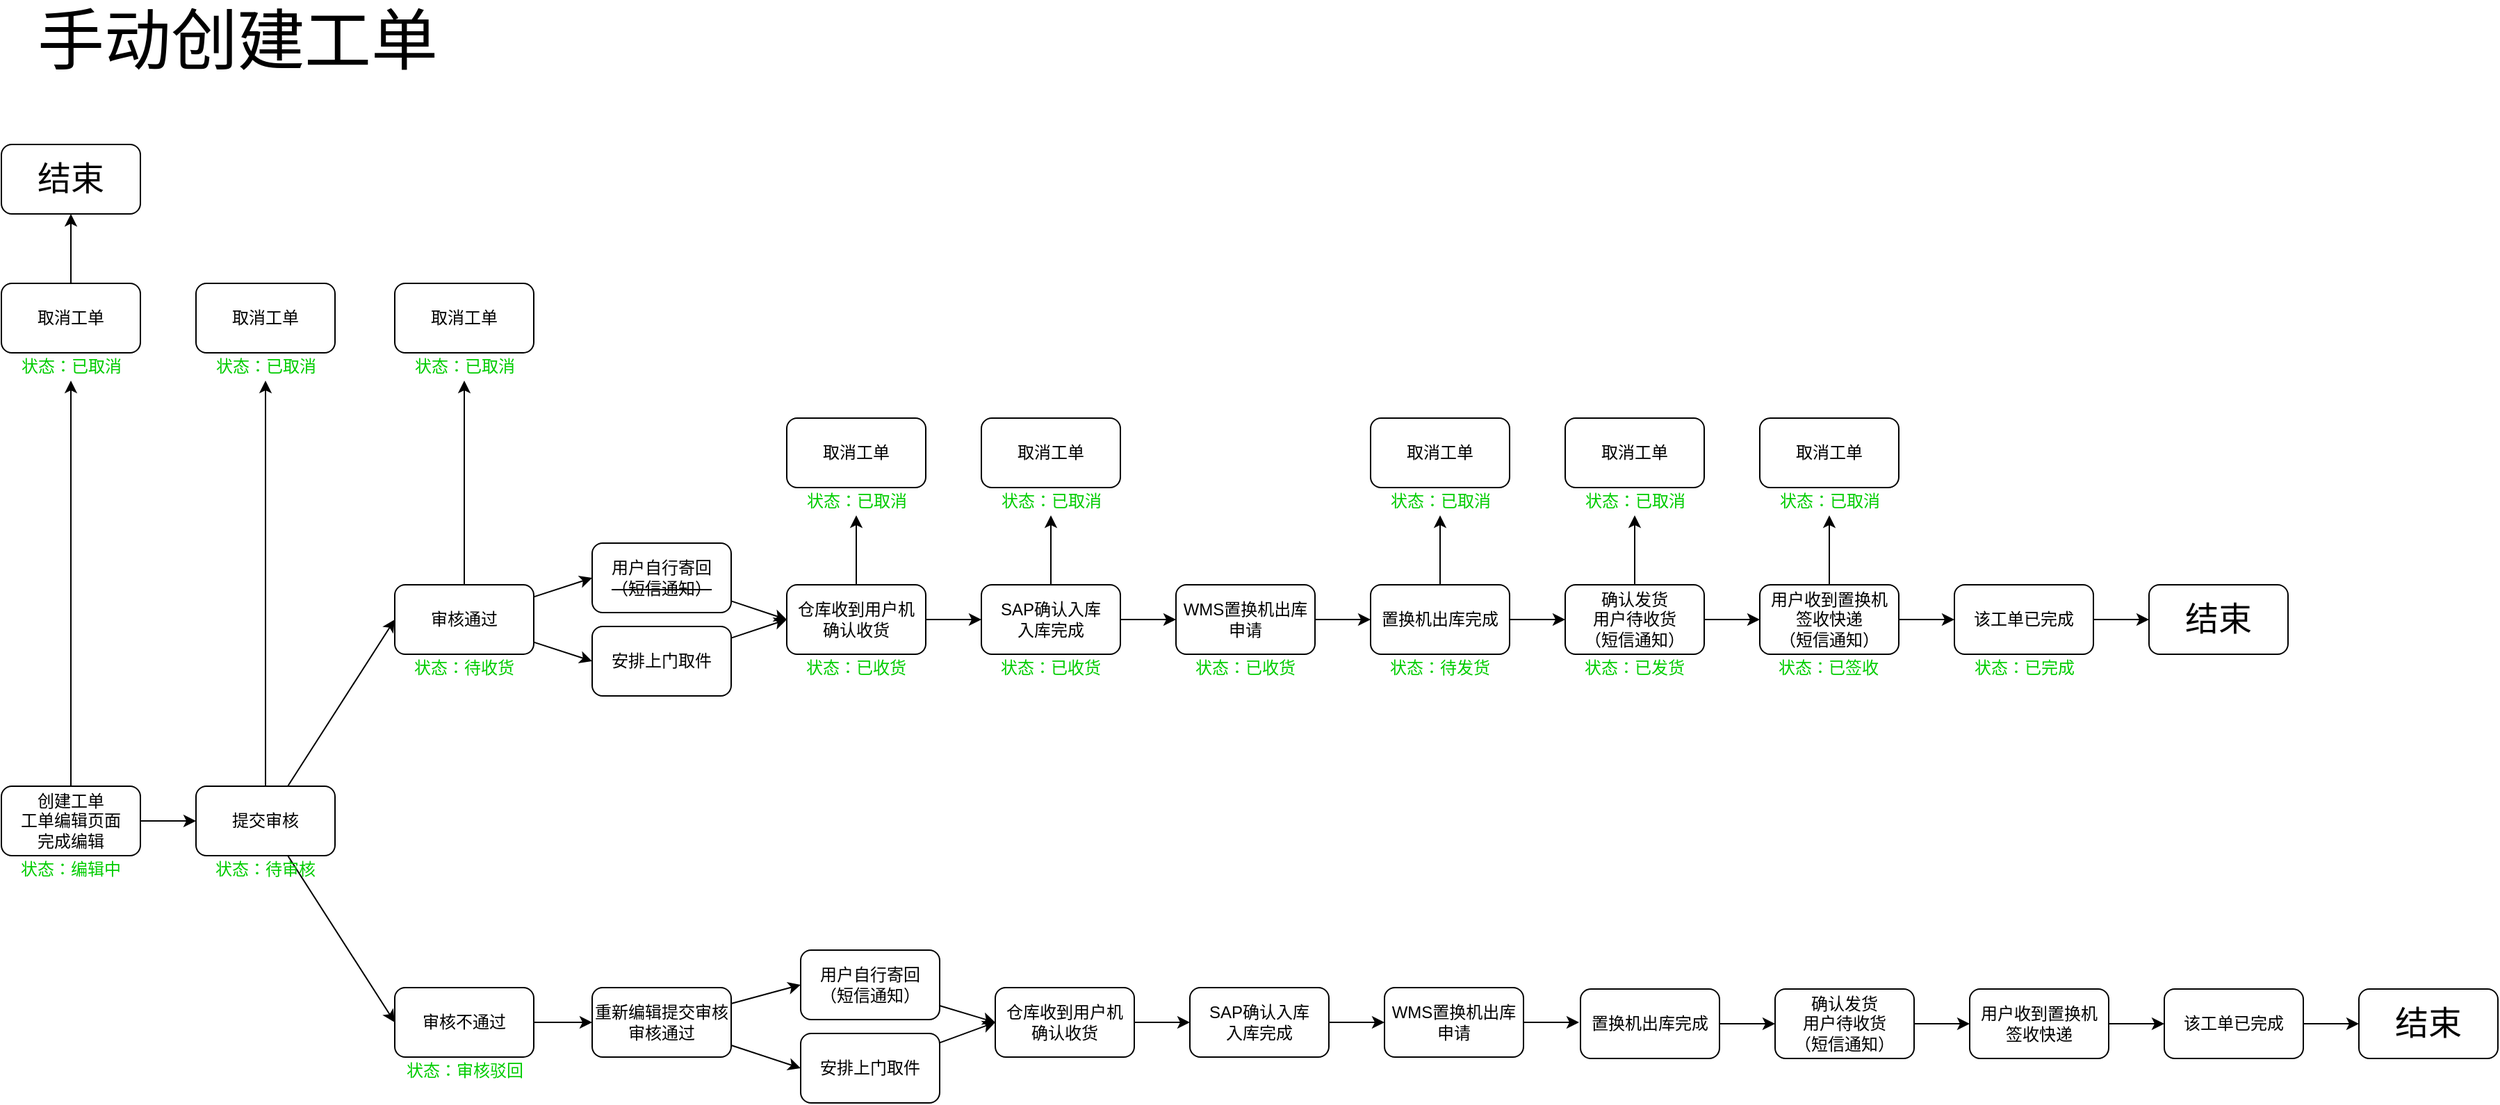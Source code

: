<mxfile version="14.9.0" type="github">
  <diagram name="Page-1" id="8ce9d11a-91a2-4d17-14d8-a56ed91bf033">
    <mxGraphModel dx="1673" dy="1723" grid="1" gridSize="10" guides="1" tooltips="1" connect="1" arrows="1" fold="1" page="1" pageScale="1" pageWidth="1169" pageHeight="827" background="none" math="0" shadow="0">
      <root>
        <mxCell id="0" />
        <mxCell id="1" parent="0" />
        <mxCell id="AwNw5JYC8Uk12WGBqzZV-2" value="&lt;font style=&quot;font-size: 48px&quot;&gt;手动创建工单&lt;/font&gt;" style="text;html=1;strokeColor=none;fillColor=none;align=center;verticalAlign=middle;whiteSpace=wrap;rounded=0;" parent="1" vertex="1">
          <mxGeometry x="70" y="-100" width="320" height="50" as="geometry" />
        </mxCell>
        <mxCell id="AwNw5JYC8Uk12WGBqzZV-77" style="edgeStyle=orthogonalEdgeStyle;rounded=0;orthogonalLoop=1;jettySize=auto;html=1;entryX=0;entryY=0.5;entryDx=0;entryDy=0;" parent="1" source="AwNw5JYC8Uk12WGBqzZV-7" target="AwNw5JYC8Uk12WGBqzZV-25" edge="1">
          <mxGeometry relative="1" as="geometry" />
        </mxCell>
        <mxCell id="qzluck5pf1jZKNph7DdI-55" style="edgeStyle=orthogonalEdgeStyle;rounded=0;orthogonalLoop=1;jettySize=auto;html=1;entryX=0.5;entryY=1;entryDx=0;entryDy=0;" parent="1" source="AwNw5JYC8Uk12WGBqzZV-7" target="qzluck5pf1jZKNph7DdI-54" edge="1">
          <mxGeometry relative="1" as="geometry" />
        </mxCell>
        <mxCell id="AwNw5JYC8Uk12WGBqzZV-7" value="创建工单&lt;br&gt;工单编辑页面&lt;br&gt;完成编辑" style="rounded=1;whiteSpace=wrap;html=1;" parent="1" vertex="1">
          <mxGeometry x="60" y="462" width="100" height="50" as="geometry" />
        </mxCell>
        <mxCell id="AwNw5JYC8Uk12WGBqzZV-78" style="rounded=0;orthogonalLoop=1;jettySize=auto;html=1;entryX=0;entryY=0.5;entryDx=0;entryDy=0;" parent="1" source="AwNw5JYC8Uk12WGBqzZV-25" target="AwNw5JYC8Uk12WGBqzZV-26" edge="1">
          <mxGeometry relative="1" as="geometry" />
        </mxCell>
        <mxCell id="AwNw5JYC8Uk12WGBqzZV-79" style="edgeStyle=none;rounded=0;orthogonalLoop=1;jettySize=auto;html=1;entryX=0;entryY=0.5;entryDx=0;entryDy=0;" parent="1" source="AwNw5JYC8Uk12WGBqzZV-25" target="AwNw5JYC8Uk12WGBqzZV-41" edge="1">
          <mxGeometry relative="1" as="geometry" />
        </mxCell>
        <mxCell id="qzluck5pf1jZKNph7DdI-61" style="edgeStyle=orthogonalEdgeStyle;rounded=0;orthogonalLoop=1;jettySize=auto;html=1;entryX=0.5;entryY=1;entryDx=0;entryDy=0;" parent="1" source="AwNw5JYC8Uk12WGBqzZV-25" target="qzluck5pf1jZKNph7DdI-60" edge="1">
          <mxGeometry relative="1" as="geometry" />
        </mxCell>
        <mxCell id="AwNw5JYC8Uk12WGBqzZV-25" value="提交审核" style="rounded=1;whiteSpace=wrap;html=1;" parent="1" vertex="1">
          <mxGeometry x="200" y="462" width="100" height="50" as="geometry" />
        </mxCell>
        <mxCell id="qzluck5pf1jZKNph7DdI-65" style="edgeStyle=orthogonalEdgeStyle;rounded=0;orthogonalLoop=1;jettySize=auto;html=1;entryX=0.5;entryY=1;entryDx=0;entryDy=0;" parent="1" source="AwNw5JYC8Uk12WGBqzZV-26" target="qzluck5pf1jZKNph7DdI-64" edge="1">
          <mxGeometry relative="1" as="geometry" />
        </mxCell>
        <mxCell id="iUGf3dsUvjw6NNk_qqSn-2" style="edgeStyle=none;rounded=0;orthogonalLoop=1;jettySize=auto;html=1;entryX=0;entryY=0.5;entryDx=0;entryDy=0;" edge="1" parent="1" source="AwNw5JYC8Uk12WGBqzZV-26" target="AwNw5JYC8Uk12WGBqzZV-30">
          <mxGeometry relative="1" as="geometry" />
        </mxCell>
        <mxCell id="iUGf3dsUvjw6NNk_qqSn-3" style="edgeStyle=none;rounded=0;orthogonalLoop=1;jettySize=auto;html=1;entryX=0;entryY=0.5;entryDx=0;entryDy=0;" edge="1" parent="1" source="AwNw5JYC8Uk12WGBqzZV-26" target="AwNw5JYC8Uk12WGBqzZV-31">
          <mxGeometry relative="1" as="geometry" />
        </mxCell>
        <mxCell id="AwNw5JYC8Uk12WGBqzZV-26" value="审核通过" style="rounded=1;whiteSpace=wrap;html=1;" parent="1" vertex="1">
          <mxGeometry x="343" y="317" width="100" height="50" as="geometry" />
        </mxCell>
        <mxCell id="AwNw5JYC8Uk12WGBqzZV-87" style="edgeStyle=none;rounded=0;orthogonalLoop=1;jettySize=auto;html=1;entryX=0;entryY=0.5;entryDx=0;entryDy=0;" parent="1" source="AwNw5JYC8Uk12WGBqzZV-32" target="AwNw5JYC8Uk12WGBqzZV-34" edge="1">
          <mxGeometry relative="1" as="geometry" />
        </mxCell>
        <mxCell id="qzluck5pf1jZKNph7DdI-84" style="edgeStyle=orthogonalEdgeStyle;rounded=0;orthogonalLoop=1;jettySize=auto;html=1;entryX=0.5;entryY=1;entryDx=0;entryDy=0;" parent="1" source="AwNw5JYC8Uk12WGBqzZV-32" target="qzluck5pf1jZKNph7DdI-68" edge="1">
          <mxGeometry relative="1" as="geometry" />
        </mxCell>
        <mxCell id="AwNw5JYC8Uk12WGBqzZV-32" value="仓库收到用户机&lt;br&gt;确认收货" style="rounded=1;whiteSpace=wrap;html=1;" parent="1" vertex="1">
          <mxGeometry x="625" y="317" width="100" height="50" as="geometry" />
        </mxCell>
        <mxCell id="AwNw5JYC8Uk12WGBqzZV-33" value="" style="group" parent="1" vertex="1" connectable="0">
          <mxGeometry x="485" y="287" width="100" height="110" as="geometry" />
        </mxCell>
        <mxCell id="AwNw5JYC8Uk12WGBqzZV-30" value="用户自行寄回&lt;br&gt;&lt;strike&gt;（短信通知）&lt;/strike&gt;" style="rounded=1;whiteSpace=wrap;html=1;" parent="AwNw5JYC8Uk12WGBqzZV-33" vertex="1">
          <mxGeometry width="100" height="50" as="geometry" />
        </mxCell>
        <mxCell id="AwNw5JYC8Uk12WGBqzZV-31" value="安排上门取件" style="rounded=1;whiteSpace=wrap;html=1;" parent="AwNw5JYC8Uk12WGBqzZV-33" vertex="1">
          <mxGeometry y="60" width="100" height="50" as="geometry" />
        </mxCell>
        <mxCell id="AwNw5JYC8Uk12WGBqzZV-88" style="edgeStyle=none;rounded=0;orthogonalLoop=1;jettySize=auto;html=1;entryX=0;entryY=0.5;entryDx=0;entryDy=0;" parent="1" source="AwNw5JYC8Uk12WGBqzZV-34" target="AwNw5JYC8Uk12WGBqzZV-35" edge="1">
          <mxGeometry relative="1" as="geometry" />
        </mxCell>
        <mxCell id="qzluck5pf1jZKNph7DdI-85" style="edgeStyle=orthogonalEdgeStyle;rounded=0;orthogonalLoop=1;jettySize=auto;html=1;entryX=0.5;entryY=1;entryDx=0;entryDy=0;" parent="1" source="AwNw5JYC8Uk12WGBqzZV-34" target="qzluck5pf1jZKNph7DdI-71" edge="1">
          <mxGeometry relative="1" as="geometry" />
        </mxCell>
        <mxCell id="AwNw5JYC8Uk12WGBqzZV-34" value="SAP确认入库&lt;br&gt;入库完成" style="rounded=1;whiteSpace=wrap;html=1;" parent="1" vertex="1">
          <mxGeometry x="765" y="317" width="100" height="50" as="geometry" />
        </mxCell>
        <mxCell id="AwNw5JYC8Uk12WGBqzZV-89" style="edgeStyle=none;rounded=0;orthogonalLoop=1;jettySize=auto;html=1;entryX=0;entryY=0.5;entryDx=0;entryDy=0;" parent="1" source="AwNw5JYC8Uk12WGBqzZV-35" edge="1">
          <mxGeometry relative="1" as="geometry">
            <mxPoint x="1045" y="342" as="targetPoint" />
          </mxGeometry>
        </mxCell>
        <mxCell id="AwNw5JYC8Uk12WGBqzZV-35" value="WMS置换机出库申请" style="rounded=1;whiteSpace=wrap;html=1;" parent="1" vertex="1">
          <mxGeometry x="905" y="317" width="100" height="50" as="geometry" />
        </mxCell>
        <mxCell id="AwNw5JYC8Uk12WGBqzZV-91" style="edgeStyle=none;rounded=0;orthogonalLoop=1;jettySize=auto;html=1;entryX=0;entryY=0.5;entryDx=0;entryDy=0;" parent="1" source="AwNw5JYC8Uk12WGBqzZV-38" target="AwNw5JYC8Uk12WGBqzZV-39" edge="1">
          <mxGeometry relative="1" as="geometry" />
        </mxCell>
        <mxCell id="qzluck5pf1jZKNph7DdI-88" style="edgeStyle=orthogonalEdgeStyle;rounded=0;orthogonalLoop=1;jettySize=auto;html=1;entryX=0.5;entryY=1;entryDx=0;entryDy=0;" parent="1" source="AwNw5JYC8Uk12WGBqzZV-38" target="qzluck5pf1jZKNph7DdI-80" edge="1">
          <mxGeometry relative="1" as="geometry" />
        </mxCell>
        <mxCell id="AwNw5JYC8Uk12WGBqzZV-38" value="用户收到置换机&lt;br&gt;签收快递&lt;br&gt;（短信通知）" style="rounded=1;whiteSpace=wrap;html=1;" parent="1" vertex="1">
          <mxGeometry x="1325" y="317" width="100" height="50" as="geometry" />
        </mxCell>
        <mxCell id="AwNw5JYC8Uk12WGBqzZV-92" style="edgeStyle=none;rounded=0;orthogonalLoop=1;jettySize=auto;html=1;entryX=0;entryY=0.5;entryDx=0;entryDy=0;" parent="1" source="AwNw5JYC8Uk12WGBqzZV-39" target="AwNw5JYC8Uk12WGBqzZV-66" edge="1">
          <mxGeometry relative="1" as="geometry" />
        </mxCell>
        <mxCell id="AwNw5JYC8Uk12WGBqzZV-39" value="该工单已完成" style="rounded=1;whiteSpace=wrap;html=1;" parent="1" vertex="1">
          <mxGeometry x="1465" y="317" width="100" height="50" as="geometry" />
        </mxCell>
        <mxCell id="AwNw5JYC8Uk12WGBqzZV-108" style="edgeStyle=none;rounded=0;orthogonalLoop=1;jettySize=auto;html=1;entryX=0;entryY=0.5;entryDx=0;entryDy=0;" parent="1" source="AwNw5JYC8Uk12WGBqzZV-41" target="AwNw5JYC8Uk12WGBqzZV-42" edge="1">
          <mxGeometry relative="1" as="geometry" />
        </mxCell>
        <mxCell id="AwNw5JYC8Uk12WGBqzZV-41" value="审核不通过" style="rounded=1;whiteSpace=wrap;html=1;" parent="1" vertex="1">
          <mxGeometry x="343" y="607" width="100" height="50" as="geometry" />
        </mxCell>
        <mxCell id="AwNw5JYC8Uk12WGBqzZV-42" value="重新编辑提交审核&lt;br&gt;审核通过" style="rounded=1;whiteSpace=wrap;html=1;" parent="1" vertex="1">
          <mxGeometry x="485" y="607" width="100" height="50" as="geometry" />
        </mxCell>
        <mxCell id="AwNw5JYC8Uk12WGBqzZV-111" style="edgeStyle=none;rounded=0;orthogonalLoop=1;jettySize=auto;html=1;entryX=0;entryY=0.5;entryDx=0;entryDy=0;" parent="1" target="AwNw5JYC8Uk12WGBqzZV-47" edge="1">
          <mxGeometry relative="1" as="geometry">
            <mxPoint x="585.0" y="618.5" as="sourcePoint" />
          </mxGeometry>
        </mxCell>
        <mxCell id="AwNw5JYC8Uk12WGBqzZV-112" style="edgeStyle=none;rounded=0;orthogonalLoop=1;jettySize=auto;html=1;entryX=0;entryY=0.5;entryDx=0;entryDy=0;" parent="1" target="AwNw5JYC8Uk12WGBqzZV-48" edge="1">
          <mxGeometry relative="1" as="geometry">
            <mxPoint x="585.0" y="648.5" as="sourcePoint" />
          </mxGeometry>
        </mxCell>
        <mxCell id="AwNw5JYC8Uk12WGBqzZV-115" style="edgeStyle=none;rounded=0;orthogonalLoop=1;jettySize=auto;html=1;entryX=0;entryY=0.5;entryDx=0;entryDy=0;" parent="1" source="AwNw5JYC8Uk12WGBqzZV-45" target="AwNw5JYC8Uk12WGBqzZV-49" edge="1">
          <mxGeometry relative="1" as="geometry" />
        </mxCell>
        <mxCell id="AwNw5JYC8Uk12WGBqzZV-45" value="仓库收到用户机&lt;br&gt;确认收货" style="rounded=1;whiteSpace=wrap;html=1;" parent="1" vertex="1">
          <mxGeometry x="775" y="607" width="100" height="50" as="geometry" />
        </mxCell>
        <mxCell id="AwNw5JYC8Uk12WGBqzZV-46" value="" style="group" parent="1" vertex="1" connectable="0">
          <mxGeometry x="635" y="580" width="100" height="110" as="geometry" />
        </mxCell>
        <mxCell id="AwNw5JYC8Uk12WGBqzZV-47" value="用户自行寄回&lt;br&gt;（短信通知）" style="rounded=1;whiteSpace=wrap;html=1;" parent="AwNw5JYC8Uk12WGBqzZV-46" vertex="1">
          <mxGeometry width="100" height="50" as="geometry" />
        </mxCell>
        <mxCell id="AwNw5JYC8Uk12WGBqzZV-48" value="安排上门取件" style="rounded=1;whiteSpace=wrap;html=1;" parent="AwNw5JYC8Uk12WGBqzZV-46" vertex="1">
          <mxGeometry y="60" width="100" height="50" as="geometry" />
        </mxCell>
        <mxCell id="AwNw5JYC8Uk12WGBqzZV-116" style="edgeStyle=none;rounded=0;orthogonalLoop=1;jettySize=auto;html=1;" parent="1" source="AwNw5JYC8Uk12WGBqzZV-49" target="AwNw5JYC8Uk12WGBqzZV-50" edge="1">
          <mxGeometry relative="1" as="geometry" />
        </mxCell>
        <mxCell id="AwNw5JYC8Uk12WGBqzZV-49" value="SAP确认入库&lt;br&gt;入库完成" style="rounded=1;whiteSpace=wrap;html=1;" parent="1" vertex="1">
          <mxGeometry x="915" y="607" width="100" height="50" as="geometry" />
        </mxCell>
        <mxCell id="AwNw5JYC8Uk12WGBqzZV-117" style="edgeStyle=none;rounded=0;orthogonalLoop=1;jettySize=auto;html=1;entryX=0;entryY=0.5;entryDx=0;entryDy=0;" parent="1" edge="1">
          <mxGeometry relative="1" as="geometry">
            <mxPoint x="1155" y="632" as="sourcePoint" />
            <mxPoint x="1195" y="632" as="targetPoint" />
          </mxGeometry>
        </mxCell>
        <mxCell id="AwNw5JYC8Uk12WGBqzZV-50" value="WMS置换机出库申请" style="rounded=1;whiteSpace=wrap;html=1;" parent="1" vertex="1">
          <mxGeometry x="1055" y="607" width="100" height="50" as="geometry" />
        </mxCell>
        <mxCell id="AwNw5JYC8Uk12WGBqzZV-66" value="&lt;font style=&quot;font-size: 24px&quot;&gt;结束&lt;/font&gt;" style="rounded=1;whiteSpace=wrap;html=1;" parent="1" vertex="1">
          <mxGeometry x="1605" y="317" width="100" height="50" as="geometry" />
        </mxCell>
        <mxCell id="AwNw5JYC8Uk12WGBqzZV-85" style="edgeStyle=none;rounded=0;orthogonalLoop=1;jettySize=auto;html=1;entryX=0;entryY=0.5;entryDx=0;entryDy=0;" parent="1" source="AwNw5JYC8Uk12WGBqzZV-30" target="AwNw5JYC8Uk12WGBqzZV-32" edge="1">
          <mxGeometry relative="1" as="geometry" />
        </mxCell>
        <mxCell id="AwNw5JYC8Uk12WGBqzZV-86" style="edgeStyle=none;rounded=0;orthogonalLoop=1;jettySize=auto;html=1;entryX=0;entryY=0.5;entryDx=0;entryDy=0;" parent="1" source="AwNw5JYC8Uk12WGBqzZV-31" target="AwNw5JYC8Uk12WGBqzZV-32" edge="1">
          <mxGeometry relative="1" as="geometry" />
        </mxCell>
        <mxCell id="AwNw5JYC8Uk12WGBqzZV-113" style="edgeStyle=none;rounded=0;orthogonalLoop=1;jettySize=auto;html=1;entryX=0;entryY=0.5;entryDx=0;entryDy=0;" parent="1" source="AwNw5JYC8Uk12WGBqzZV-47" target="AwNw5JYC8Uk12WGBqzZV-45" edge="1">
          <mxGeometry relative="1" as="geometry" />
        </mxCell>
        <mxCell id="AwNw5JYC8Uk12WGBqzZV-114" style="edgeStyle=none;rounded=0;orthogonalLoop=1;jettySize=auto;html=1;entryX=0;entryY=0.5;entryDx=0;entryDy=0;" parent="1" source="AwNw5JYC8Uk12WGBqzZV-48" target="AwNw5JYC8Uk12WGBqzZV-45" edge="1">
          <mxGeometry relative="1" as="geometry">
            <mxPoint x="780" y="680" as="targetPoint" />
          </mxGeometry>
        </mxCell>
        <mxCell id="qzluck5pf1jZKNph7DdI-14" style="edgeStyle=orthogonalEdgeStyle;rounded=0;orthogonalLoop=1;jettySize=auto;html=1;entryX=0;entryY=0.5;entryDx=0;entryDy=0;" parent="1" source="qzluck5pf1jZKNph7DdI-11" target="qzluck5pf1jZKNph7DdI-13" edge="1">
          <mxGeometry relative="1" as="geometry" />
        </mxCell>
        <mxCell id="qzluck5pf1jZKNph7DdI-86" style="edgeStyle=orthogonalEdgeStyle;rounded=0;orthogonalLoop=1;jettySize=auto;html=1;entryX=0.5;entryY=1;entryDx=0;entryDy=0;" parent="1" source="qzluck5pf1jZKNph7DdI-11" target="qzluck5pf1jZKNph7DdI-74" edge="1">
          <mxGeometry relative="1" as="geometry" />
        </mxCell>
        <mxCell id="qzluck5pf1jZKNph7DdI-11" value="置换机出库完成&lt;br&gt;" style="rounded=1;whiteSpace=wrap;html=1;" parent="1" vertex="1">
          <mxGeometry x="1045" y="317" width="100" height="50" as="geometry" />
        </mxCell>
        <mxCell id="qzluck5pf1jZKNph7DdI-15" style="edgeStyle=orthogonalEdgeStyle;rounded=0;orthogonalLoop=1;jettySize=auto;html=1;entryX=0;entryY=0.5;entryDx=0;entryDy=0;" parent="1" source="qzluck5pf1jZKNph7DdI-13" target="AwNw5JYC8Uk12WGBqzZV-38" edge="1">
          <mxGeometry relative="1" as="geometry" />
        </mxCell>
        <mxCell id="qzluck5pf1jZKNph7DdI-87" style="edgeStyle=orthogonalEdgeStyle;rounded=0;orthogonalLoop=1;jettySize=auto;html=1;entryX=0.5;entryY=1;entryDx=0;entryDy=0;" parent="1" source="qzluck5pf1jZKNph7DdI-13" target="qzluck5pf1jZKNph7DdI-77" edge="1">
          <mxGeometry relative="1" as="geometry" />
        </mxCell>
        <mxCell id="qzluck5pf1jZKNph7DdI-13" value="&lt;span style=&quot;font-family: &amp;#34;helvetica&amp;#34;&quot;&gt;确认发货&lt;br&gt;用户待收货&lt;/span&gt;&lt;br style=&quot;font-family: &amp;#34;helvetica&amp;#34;&quot;&gt;&lt;span style=&quot;font-family: &amp;#34;helvetica&amp;#34;&quot;&gt;（短信通知）&lt;/span&gt;" style="rounded=1;whiteSpace=wrap;html=1;" parent="1" vertex="1">
          <mxGeometry x="1185" y="317" width="100" height="50" as="geometry" />
        </mxCell>
        <mxCell id="qzluck5pf1jZKNph7DdI-26" style="edgeStyle=none;rounded=0;orthogonalLoop=1;jettySize=auto;html=1;entryX=0;entryY=0.5;entryDx=0;entryDy=0;" parent="1" source="qzluck5pf1jZKNph7DdI-27" target="qzluck5pf1jZKNph7DdI-29" edge="1">
          <mxGeometry relative="1" as="geometry" />
        </mxCell>
        <mxCell id="qzluck5pf1jZKNph7DdI-27" value="用户收到置换机&lt;br&gt;签收快递" style="rounded=1;whiteSpace=wrap;html=1;" parent="1" vertex="1">
          <mxGeometry x="1476" y="608" width="100" height="50" as="geometry" />
        </mxCell>
        <mxCell id="qzluck5pf1jZKNph7DdI-28" style="edgeStyle=none;rounded=0;orthogonalLoop=1;jettySize=auto;html=1;entryX=0;entryY=0.5;entryDx=0;entryDy=0;" parent="1" source="qzluck5pf1jZKNph7DdI-29" target="qzluck5pf1jZKNph7DdI-30" edge="1">
          <mxGeometry relative="1" as="geometry" />
        </mxCell>
        <mxCell id="qzluck5pf1jZKNph7DdI-29" value="该工单已完成" style="rounded=1;whiteSpace=wrap;html=1;" parent="1" vertex="1">
          <mxGeometry x="1616" y="608" width="100" height="50" as="geometry" />
        </mxCell>
        <mxCell id="qzluck5pf1jZKNph7DdI-30" value="&lt;font style=&quot;font-size: 24px&quot;&gt;结束&lt;/font&gt;" style="rounded=1;whiteSpace=wrap;html=1;" parent="1" vertex="1">
          <mxGeometry x="1756" y="608" width="100" height="50" as="geometry" />
        </mxCell>
        <mxCell id="qzluck5pf1jZKNph7DdI-31" style="edgeStyle=orthogonalEdgeStyle;rounded=0;orthogonalLoop=1;jettySize=auto;html=1;entryX=0;entryY=0.5;entryDx=0;entryDy=0;" parent="1" source="qzluck5pf1jZKNph7DdI-32" target="qzluck5pf1jZKNph7DdI-34" edge="1">
          <mxGeometry relative="1" as="geometry" />
        </mxCell>
        <mxCell id="qzluck5pf1jZKNph7DdI-32" value="置换机出库完成&lt;br&gt;" style="rounded=1;whiteSpace=wrap;html=1;" parent="1" vertex="1">
          <mxGeometry x="1196" y="608" width="100" height="50" as="geometry" />
        </mxCell>
        <mxCell id="qzluck5pf1jZKNph7DdI-33" style="edgeStyle=orthogonalEdgeStyle;rounded=0;orthogonalLoop=1;jettySize=auto;html=1;entryX=0;entryY=0.5;entryDx=0;entryDy=0;" parent="1" source="qzluck5pf1jZKNph7DdI-34" target="qzluck5pf1jZKNph7DdI-27" edge="1">
          <mxGeometry relative="1" as="geometry" />
        </mxCell>
        <mxCell id="qzluck5pf1jZKNph7DdI-34" value="&lt;span style=&quot;font-family: &amp;#34;helvetica&amp;#34;&quot;&gt;确认发货&lt;br&gt;用户待收货&lt;/span&gt;&lt;br style=&quot;font-family: &amp;#34;helvetica&amp;#34;&quot;&gt;&lt;span style=&quot;font-family: &amp;#34;helvetica&amp;#34;&quot;&gt;（短信通知）&lt;/span&gt;" style="rounded=1;whiteSpace=wrap;html=1;" parent="1" vertex="1">
          <mxGeometry x="1336" y="608" width="100" height="50" as="geometry" />
        </mxCell>
        <mxCell id="qzluck5pf1jZKNph7DdI-35" value="&lt;font color=&quot;#00cc00&quot;&gt;状态：编辑中&lt;/font&gt;" style="text;html=1;strokeColor=none;fillColor=none;align=center;verticalAlign=middle;whiteSpace=wrap;rounded=0;" parent="1" vertex="1">
          <mxGeometry x="70" y="512" width="80" height="20" as="geometry" />
        </mxCell>
        <mxCell id="qzluck5pf1jZKNph7DdI-36" value="&lt;font color=&quot;#00cc00&quot;&gt;状态：待收货&lt;/font&gt;" style="text;html=1;strokeColor=none;fillColor=none;align=center;verticalAlign=middle;whiteSpace=wrap;rounded=0;" parent="1" vertex="1">
          <mxGeometry x="353" y="367" width="80" height="20" as="geometry" />
        </mxCell>
        <mxCell id="qzluck5pf1jZKNph7DdI-37" value="&lt;font color=&quot;#00cc00&quot;&gt;状态：审核驳回&lt;/font&gt;" style="text;html=1;strokeColor=none;fillColor=none;align=center;verticalAlign=middle;whiteSpace=wrap;rounded=0;" parent="1" vertex="1">
          <mxGeometry x="349.5" y="657" width="87" height="20" as="geometry" />
        </mxCell>
        <mxCell id="qzluck5pf1jZKNph7DdI-40" value="&lt;font color=&quot;#00cc00&quot;&gt;状态：待审核&lt;/font&gt;" style="text;html=1;strokeColor=none;fillColor=none;align=center;verticalAlign=middle;whiteSpace=wrap;rounded=0;" parent="1" vertex="1">
          <mxGeometry x="210" y="512" width="80" height="20" as="geometry" />
        </mxCell>
        <mxCell id="qzluck5pf1jZKNph7DdI-41" value="&lt;font color=&quot;#00cc00&quot;&gt;状态：已收货&lt;/font&gt;" style="text;html=1;strokeColor=none;fillColor=none;align=center;verticalAlign=middle;whiteSpace=wrap;rounded=0;" parent="1" vertex="1">
          <mxGeometry x="635" y="367" width="80" height="20" as="geometry" />
        </mxCell>
        <mxCell id="qzluck5pf1jZKNph7DdI-42" value="&lt;font color=&quot;#00cc00&quot;&gt;状态：已收货&lt;/font&gt;" style="text;html=1;strokeColor=none;fillColor=none;align=center;verticalAlign=middle;whiteSpace=wrap;rounded=0;" parent="1" vertex="1">
          <mxGeometry x="775" y="367" width="80" height="20" as="geometry" />
        </mxCell>
        <mxCell id="qzluck5pf1jZKNph7DdI-44" value="&lt;font color=&quot;#00cc00&quot;&gt;状态：待发货&lt;/font&gt;" style="text;html=1;strokeColor=none;fillColor=none;align=center;verticalAlign=middle;whiteSpace=wrap;rounded=0;" parent="1" vertex="1">
          <mxGeometry x="1055" y="367" width="80" height="20" as="geometry" />
        </mxCell>
        <mxCell id="qzluck5pf1jZKNph7DdI-45" value="&lt;font color=&quot;#00cc00&quot;&gt;状态：已发货&lt;/font&gt;" style="text;html=1;strokeColor=none;fillColor=none;align=center;verticalAlign=middle;whiteSpace=wrap;rounded=0;" parent="1" vertex="1">
          <mxGeometry x="1195" y="367" width="80" height="20" as="geometry" />
        </mxCell>
        <mxCell id="qzluck5pf1jZKNph7DdI-47" value="&lt;font color=&quot;#00cc00&quot;&gt;状态：已完成&lt;/font&gt;" style="text;html=1;strokeColor=none;fillColor=none;align=center;verticalAlign=middle;whiteSpace=wrap;rounded=0;" parent="1" vertex="1">
          <mxGeometry x="1471.5" y="367" width="87" height="20" as="geometry" />
        </mxCell>
        <mxCell id="qzluck5pf1jZKNph7DdI-48" value="&lt;font color=&quot;#00cc00&quot;&gt;状态：已签收&lt;/font&gt;" style="text;html=1;strokeColor=none;fillColor=none;align=center;verticalAlign=middle;whiteSpace=wrap;rounded=0;" parent="1" vertex="1">
          <mxGeometry x="1331" y="367" width="87" height="20" as="geometry" />
        </mxCell>
        <mxCell id="qzluck5pf1jZKNph7DdI-52" value="" style="group" parent="1" vertex="1" connectable="0">
          <mxGeometry x="60" y="100" width="100" height="70" as="geometry" />
        </mxCell>
        <mxCell id="qzluck5pf1jZKNph7DdI-53" value="取消工单" style="rounded=1;whiteSpace=wrap;html=1;" parent="qzluck5pf1jZKNph7DdI-52" vertex="1">
          <mxGeometry width="100" height="50" as="geometry" />
        </mxCell>
        <mxCell id="qzluck5pf1jZKNph7DdI-54" value="&lt;font color=&quot;#00cc00&quot;&gt;状态：已取消&lt;/font&gt;" style="text;html=1;strokeColor=none;fillColor=none;align=center;verticalAlign=middle;whiteSpace=wrap;rounded=0;" parent="qzluck5pf1jZKNph7DdI-52" vertex="1">
          <mxGeometry x="6.5" y="50" width="87" height="20" as="geometry" />
        </mxCell>
        <mxCell id="qzluck5pf1jZKNph7DdI-56" value="&lt;font style=&quot;font-size: 24px&quot;&gt;结束&lt;/font&gt;" style="rounded=1;whiteSpace=wrap;html=1;" parent="1" vertex="1">
          <mxGeometry x="60" width="100" height="50" as="geometry" />
        </mxCell>
        <mxCell id="qzluck5pf1jZKNph7DdI-57" style="edgeStyle=orthogonalEdgeStyle;rounded=0;orthogonalLoop=1;jettySize=auto;html=1;entryX=0.5;entryY=1;entryDx=0;entryDy=0;" parent="1" source="qzluck5pf1jZKNph7DdI-53" target="qzluck5pf1jZKNph7DdI-56" edge="1">
          <mxGeometry relative="1" as="geometry" />
        </mxCell>
        <mxCell id="qzluck5pf1jZKNph7DdI-58" value="" style="group" parent="1" vertex="1" connectable="0">
          <mxGeometry x="200" y="100" width="100" height="70" as="geometry" />
        </mxCell>
        <mxCell id="qzluck5pf1jZKNph7DdI-59" value="取消工单" style="rounded=1;whiteSpace=wrap;html=1;" parent="qzluck5pf1jZKNph7DdI-58" vertex="1">
          <mxGeometry width="100" height="50" as="geometry" />
        </mxCell>
        <mxCell id="qzluck5pf1jZKNph7DdI-60" value="&lt;font color=&quot;#00cc00&quot;&gt;状态：已取消&lt;/font&gt;" style="text;html=1;strokeColor=none;fillColor=none;align=center;verticalAlign=middle;whiteSpace=wrap;rounded=0;" parent="qzluck5pf1jZKNph7DdI-58" vertex="1">
          <mxGeometry x="6.5" y="50" width="87" height="20" as="geometry" />
        </mxCell>
        <mxCell id="qzluck5pf1jZKNph7DdI-62" value="" style="group" parent="1" vertex="1" connectable="0">
          <mxGeometry x="343" y="100" width="100" height="70" as="geometry" />
        </mxCell>
        <mxCell id="qzluck5pf1jZKNph7DdI-63" value="取消工单" style="rounded=1;whiteSpace=wrap;html=1;" parent="qzluck5pf1jZKNph7DdI-62" vertex="1">
          <mxGeometry width="100" height="50" as="geometry" />
        </mxCell>
        <mxCell id="qzluck5pf1jZKNph7DdI-64" value="&lt;font color=&quot;#00cc00&quot;&gt;状态：已取消&lt;/font&gt;" style="text;html=1;strokeColor=none;fillColor=none;align=center;verticalAlign=middle;whiteSpace=wrap;rounded=0;" parent="qzluck5pf1jZKNph7DdI-62" vertex="1">
          <mxGeometry x="6.5" y="50" width="87" height="20" as="geometry" />
        </mxCell>
        <mxCell id="qzluck5pf1jZKNph7DdI-66" value="" style="group" parent="1" vertex="1" connectable="0">
          <mxGeometry x="625" y="197" width="100" height="70" as="geometry" />
        </mxCell>
        <mxCell id="qzluck5pf1jZKNph7DdI-67" value="取消工单" style="rounded=1;whiteSpace=wrap;html=1;" parent="qzluck5pf1jZKNph7DdI-66" vertex="1">
          <mxGeometry width="100" height="50" as="geometry" />
        </mxCell>
        <mxCell id="qzluck5pf1jZKNph7DdI-68" value="&lt;font color=&quot;#00cc00&quot;&gt;状态：已取消&lt;/font&gt;" style="text;html=1;strokeColor=none;fillColor=none;align=center;verticalAlign=middle;whiteSpace=wrap;rounded=0;" parent="qzluck5pf1jZKNph7DdI-66" vertex="1">
          <mxGeometry x="6.5" y="50" width="87" height="20" as="geometry" />
        </mxCell>
        <mxCell id="qzluck5pf1jZKNph7DdI-69" value="" style="group" parent="1" vertex="1" connectable="0">
          <mxGeometry x="765" y="197" width="100" height="70" as="geometry" />
        </mxCell>
        <mxCell id="qzluck5pf1jZKNph7DdI-70" value="取消工单" style="rounded=1;whiteSpace=wrap;html=1;" parent="qzluck5pf1jZKNph7DdI-69" vertex="1">
          <mxGeometry width="100" height="50" as="geometry" />
        </mxCell>
        <mxCell id="qzluck5pf1jZKNph7DdI-71" value="&lt;font color=&quot;#00cc00&quot;&gt;状态：已取消&lt;/font&gt;" style="text;html=1;strokeColor=none;fillColor=none;align=center;verticalAlign=middle;whiteSpace=wrap;rounded=0;" parent="qzluck5pf1jZKNph7DdI-69" vertex="1">
          <mxGeometry x="6.5" y="50" width="87" height="20" as="geometry" />
        </mxCell>
        <mxCell id="qzluck5pf1jZKNph7DdI-72" value="" style="group" parent="1" vertex="1" connectable="0">
          <mxGeometry x="1045" y="197" width="100" height="70" as="geometry" />
        </mxCell>
        <mxCell id="qzluck5pf1jZKNph7DdI-73" value="取消工单" style="rounded=1;whiteSpace=wrap;html=1;" parent="qzluck5pf1jZKNph7DdI-72" vertex="1">
          <mxGeometry width="100" height="50" as="geometry" />
        </mxCell>
        <mxCell id="qzluck5pf1jZKNph7DdI-74" value="&lt;font color=&quot;#00cc00&quot;&gt;状态：已取消&lt;/font&gt;" style="text;html=1;strokeColor=none;fillColor=none;align=center;verticalAlign=middle;whiteSpace=wrap;rounded=0;" parent="qzluck5pf1jZKNph7DdI-72" vertex="1">
          <mxGeometry x="6.5" y="50" width="87" height="20" as="geometry" />
        </mxCell>
        <mxCell id="qzluck5pf1jZKNph7DdI-75" value="" style="group" parent="1" vertex="1" connectable="0">
          <mxGeometry x="1185" y="197" width="100" height="70" as="geometry" />
        </mxCell>
        <mxCell id="qzluck5pf1jZKNph7DdI-76" value="取消工单" style="rounded=1;whiteSpace=wrap;html=1;" parent="qzluck5pf1jZKNph7DdI-75" vertex="1">
          <mxGeometry width="100" height="50" as="geometry" />
        </mxCell>
        <mxCell id="qzluck5pf1jZKNph7DdI-77" value="&lt;font color=&quot;#00cc00&quot;&gt;状态：已取消&lt;/font&gt;" style="text;html=1;strokeColor=none;fillColor=none;align=center;verticalAlign=middle;whiteSpace=wrap;rounded=0;" parent="qzluck5pf1jZKNph7DdI-75" vertex="1">
          <mxGeometry x="6.5" y="50" width="87" height="20" as="geometry" />
        </mxCell>
        <mxCell id="qzluck5pf1jZKNph7DdI-78" value="" style="group" parent="1" vertex="1" connectable="0">
          <mxGeometry x="1325" y="197" width="100" height="70" as="geometry" />
        </mxCell>
        <mxCell id="qzluck5pf1jZKNph7DdI-79" value="取消工单" style="rounded=1;whiteSpace=wrap;html=1;" parent="qzluck5pf1jZKNph7DdI-78" vertex="1">
          <mxGeometry width="100" height="50" as="geometry" />
        </mxCell>
        <mxCell id="qzluck5pf1jZKNph7DdI-80" value="&lt;font color=&quot;#00cc00&quot;&gt;状态：已取消&lt;/font&gt;" style="text;html=1;strokeColor=none;fillColor=none;align=center;verticalAlign=middle;whiteSpace=wrap;rounded=0;" parent="qzluck5pf1jZKNph7DdI-78" vertex="1">
          <mxGeometry x="6.5" y="50" width="87" height="20" as="geometry" />
        </mxCell>
        <mxCell id="2nJ9W9TssCf3HfaPloda-1" value="&lt;font color=&quot;#00cc00&quot;&gt;状态：已收货&lt;/font&gt;" style="text;html=1;strokeColor=none;fillColor=none;align=center;verticalAlign=middle;whiteSpace=wrap;rounded=0;" parent="1" vertex="1">
          <mxGeometry x="915" y="367" width="80" height="20" as="geometry" />
        </mxCell>
      </root>
    </mxGraphModel>
  </diagram>
</mxfile>
